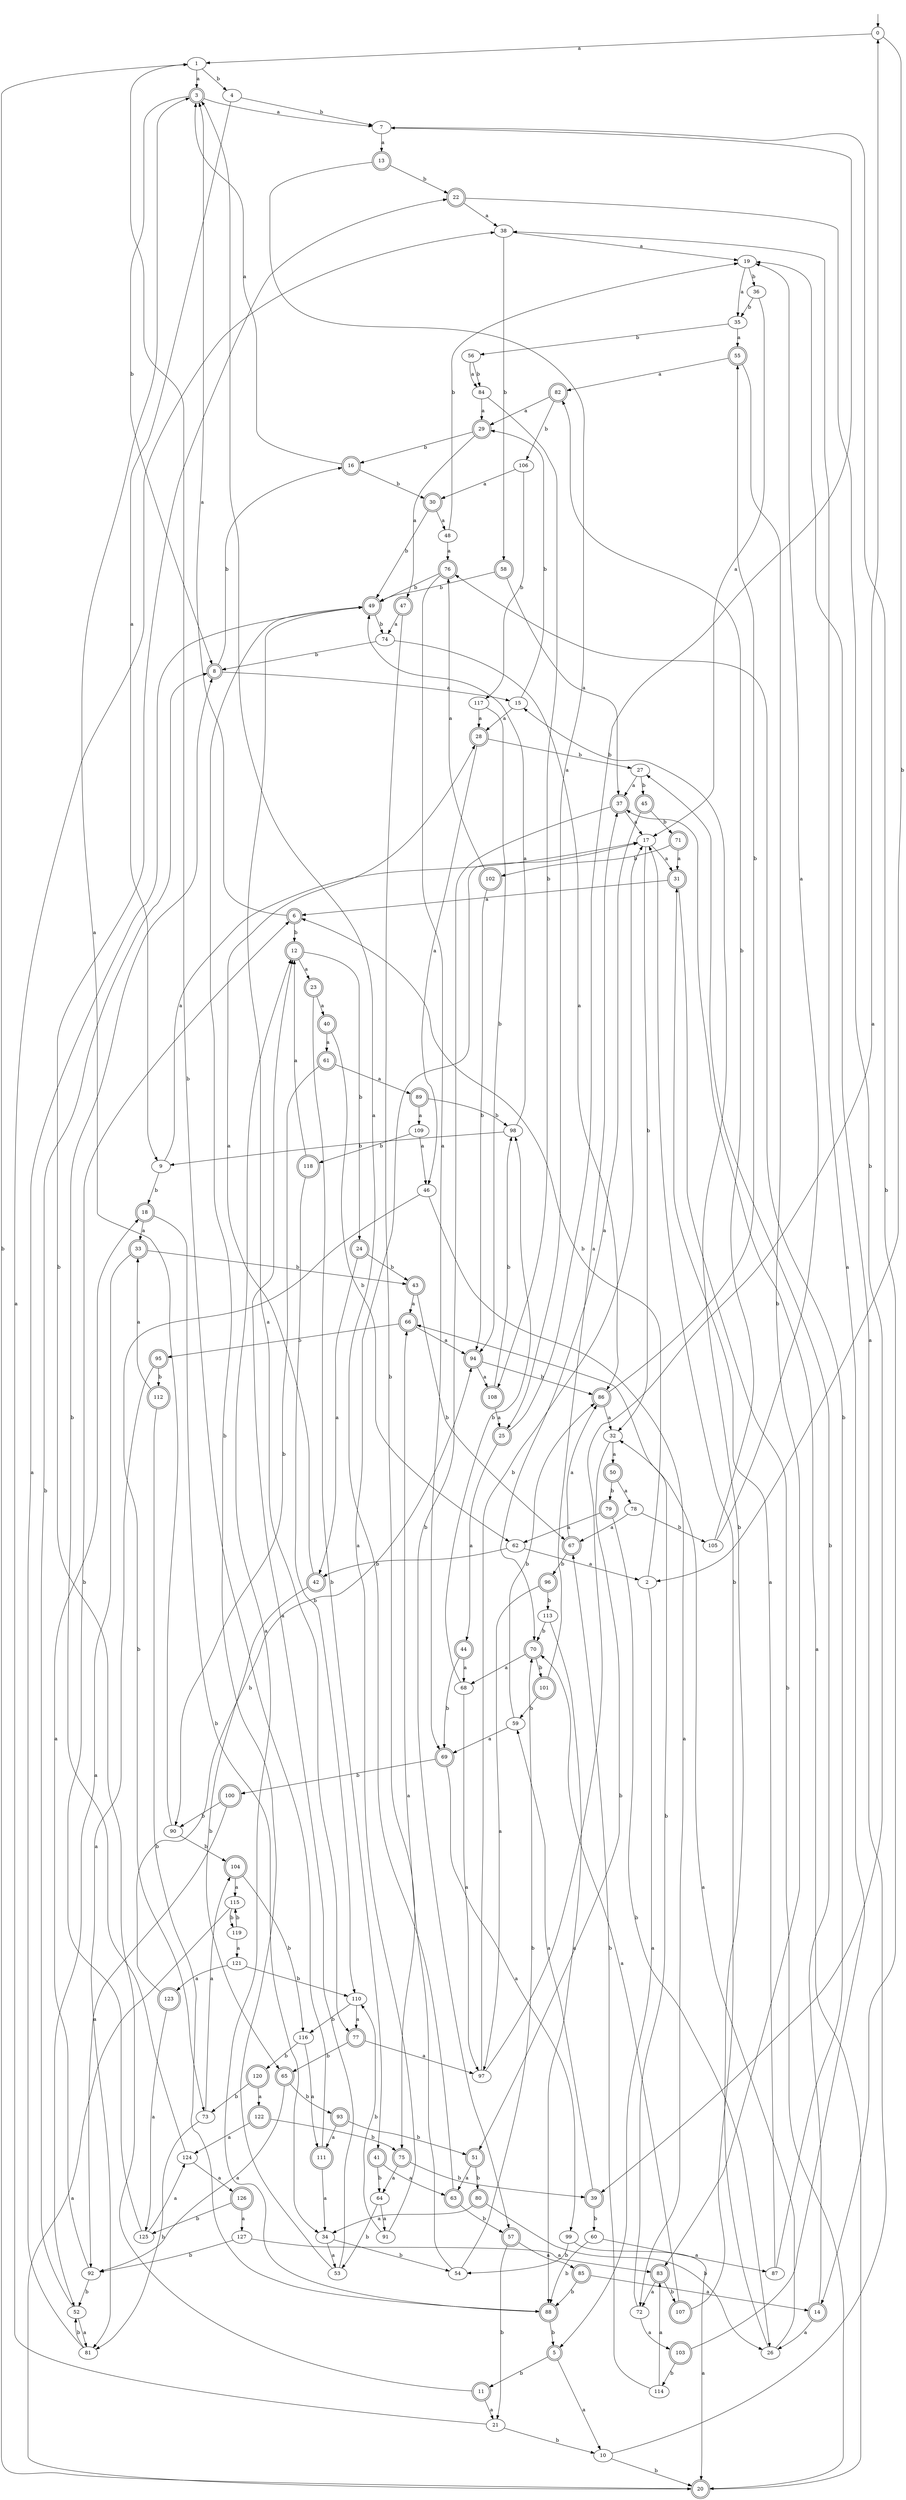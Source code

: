 digraph RandomDFA {
  __start0 [label="", shape=none];
  __start0 -> 0 [label=""];
  0 [shape=circle]
  0 -> 1 [label="a"]
  0 -> 2 [label="b"]
  1
  1 -> 3 [label="a"]
  1 -> 4 [label="b"]
  2
  2 -> 5 [label="a"]
  2 -> 6 [label="b"]
  3 [shape=doublecircle]
  3 -> 7 [label="a"]
  3 -> 8 [label="b"]
  4
  4 -> 9 [label="a"]
  4 -> 7 [label="b"]
  5 [shape=doublecircle]
  5 -> 10 [label="a"]
  5 -> 11 [label="b"]
  6 [shape=doublecircle]
  6 -> 3 [label="a"]
  6 -> 12 [label="b"]
  7
  7 -> 13 [label="a"]
  7 -> 14 [label="b"]
  8 [shape=doublecircle]
  8 -> 15 [label="a"]
  8 -> 16 [label="b"]
  9
  9 -> 17 [label="a"]
  9 -> 18 [label="b"]
  10
  10 -> 19 [label="a"]
  10 -> 20 [label="b"]
  11 [shape=doublecircle]
  11 -> 21 [label="a"]
  11 -> 22 [label="b"]
  12 [shape=doublecircle]
  12 -> 23 [label="a"]
  12 -> 24 [label="b"]
  13 [shape=doublecircle]
  13 -> 25 [label="a"]
  13 -> 22 [label="b"]
  14 [shape=doublecircle]
  14 -> 26 [label="a"]
  14 -> 27 [label="b"]
  15
  15 -> 28 [label="a"]
  15 -> 29 [label="b"]
  16 [shape=doublecircle]
  16 -> 3 [label="a"]
  16 -> 30 [label="b"]
  17
  17 -> 31 [label="a"]
  17 -> 32 [label="b"]
  18 [shape=doublecircle]
  18 -> 33 [label="a"]
  18 -> 34 [label="b"]
  19
  19 -> 35 [label="a"]
  19 -> 36 [label="b"]
  20 [shape=doublecircle]
  20 -> 37 [label="a"]
  20 -> 1 [label="b"]
  21
  21 -> 38 [label="a"]
  21 -> 10 [label="b"]
  22 [shape=doublecircle]
  22 -> 38 [label="a"]
  22 -> 39 [label="b"]
  23 [shape=doublecircle]
  23 -> 40 [label="a"]
  23 -> 41 [label="b"]
  24 [shape=doublecircle]
  24 -> 42 [label="a"]
  24 -> 43 [label="b"]
  25 [shape=doublecircle]
  25 -> 44 [label="a"]
  25 -> 7 [label="b"]
  26
  26 -> 32 [label="a"]
  26 -> 15 [label="b"]
  27
  27 -> 37 [label="a"]
  27 -> 45 [label="b"]
  28 [shape=doublecircle]
  28 -> 46 [label="a"]
  28 -> 27 [label="b"]
  29 [shape=doublecircle]
  29 -> 47 [label="a"]
  29 -> 16 [label="b"]
  30 [shape=doublecircle]
  30 -> 48 [label="a"]
  30 -> 49 [label="b"]
  31 [shape=doublecircle]
  31 -> 6 [label="a"]
  31 -> 20 [label="b"]
  32
  32 -> 50 [label="a"]
  32 -> 51 [label="b"]
  33 [shape=doublecircle]
  33 -> 52 [label="a"]
  33 -> 43 [label="b"]
  34
  34 -> 53 [label="a"]
  34 -> 54 [label="b"]
  35
  35 -> 55 [label="a"]
  35 -> 56 [label="b"]
  36
  36 -> 17 [label="a"]
  36 -> 35 [label="b"]
  37 [shape=doublecircle]
  37 -> 17 [label="a"]
  37 -> 57 [label="b"]
  38
  38 -> 19 [label="a"]
  38 -> 58 [label="b"]
  39 [shape=doublecircle]
  39 -> 59 [label="a"]
  39 -> 60 [label="b"]
  40 [shape=doublecircle]
  40 -> 61 [label="a"]
  40 -> 62 [label="b"]
  41 [shape=doublecircle]
  41 -> 63 [label="a"]
  41 -> 64 [label="b"]
  42 [shape=doublecircle]
  42 -> 28 [label="a"]
  42 -> 65 [label="b"]
  43 [shape=doublecircle]
  43 -> 66 [label="a"]
  43 -> 67 [label="b"]
  44 [shape=doublecircle]
  44 -> 68 [label="a"]
  44 -> 69 [label="b"]
  45 [shape=doublecircle]
  45 -> 70 [label="a"]
  45 -> 71 [label="b"]
  46
  46 -> 72 [label="a"]
  46 -> 73 [label="b"]
  47 [shape=doublecircle]
  47 -> 74 [label="a"]
  47 -> 75 [label="b"]
  48
  48 -> 76 [label="a"]
  48 -> 19 [label="b"]
  49 [shape=doublecircle]
  49 -> 77 [label="a"]
  49 -> 74 [label="b"]
  50 [shape=doublecircle]
  50 -> 78 [label="a"]
  50 -> 79 [label="b"]
  51 [shape=doublecircle]
  51 -> 63 [label="a"]
  51 -> 80 [label="b"]
  52
  52 -> 81 [label="a"]
  52 -> 8 [label="b"]
  53
  53 -> 12 [label="a"]
  53 -> 49 [label="b"]
  54
  54 -> 66 [label="a"]
  54 -> 70 [label="b"]
  55 [shape=doublecircle]
  55 -> 82 [label="a"]
  55 -> 83 [label="b"]
  56
  56 -> 84 [label="a"]
  56 -> 84 [label="b"]
  57 [shape=doublecircle]
  57 -> 85 [label="a"]
  57 -> 21 [label="b"]
  58 [shape=doublecircle]
  58 -> 37 [label="a"]
  58 -> 49 [label="b"]
  59
  59 -> 69 [label="a"]
  59 -> 86 [label="b"]
  60
  60 -> 87 [label="a"]
  60 -> 88 [label="b"]
  61 [shape=doublecircle]
  61 -> 89 [label="a"]
  61 -> 90 [label="b"]
  62
  62 -> 2 [label="a"]
  62 -> 42 [label="b"]
  63 [shape=doublecircle]
  63 -> 3 [label="a"]
  63 -> 57 [label="b"]
  64
  64 -> 91 [label="a"]
  64 -> 53 [label="b"]
  65 [shape=doublecircle]
  65 -> 92 [label="a"]
  65 -> 93 [label="b"]
  66 [shape=doublecircle]
  66 -> 94 [label="a"]
  66 -> 95 [label="b"]
  67 [shape=doublecircle]
  67 -> 86 [label="a"]
  67 -> 96 [label="b"]
  68
  68 -> 97 [label="a"]
  68 -> 98 [label="b"]
  69 [shape=doublecircle]
  69 -> 99 [label="a"]
  69 -> 100 [label="b"]
  70 [shape=doublecircle]
  70 -> 68 [label="a"]
  70 -> 101 [label="b"]
  71 [shape=doublecircle]
  71 -> 31 [label="a"]
  71 -> 102 [label="b"]
  72
  72 -> 103 [label="a"]
  72 -> 66 [label="b"]
  73
  73 -> 104 [label="a"]
  73 -> 81 [label="b"]
  74
  74 -> 86 [label="a"]
  74 -> 8 [label="b"]
  75 [shape=doublecircle]
  75 -> 64 [label="a"]
  75 -> 39 [label="b"]
  76 [shape=doublecircle]
  76 -> 69 [label="a"]
  76 -> 49 [label="b"]
  77 [shape=doublecircle]
  77 -> 97 [label="a"]
  77 -> 65 [label="b"]
  78
  78 -> 67 [label="a"]
  78 -> 105 [label="b"]
  79 [shape=doublecircle]
  79 -> 62 [label="a"]
  79 -> 26 [label="b"]
  80 [shape=doublecircle]
  80 -> 34 [label="a"]
  80 -> 26 [label="b"]
  81
  81 -> 49 [label="a"]
  81 -> 52 [label="b"]
  82 [shape=doublecircle]
  82 -> 29 [label="a"]
  82 -> 106 [label="b"]
  83 [shape=doublecircle]
  83 -> 72 [label="a"]
  83 -> 107 [label="b"]
  84
  84 -> 29 [label="a"]
  84 -> 108 [label="b"]
  85 [shape=doublecircle]
  85 -> 14 [label="a"]
  85 -> 88 [label="b"]
  86 [shape=doublecircle]
  86 -> 32 [label="a"]
  86 -> 55 [label="b"]
  87
  87 -> 31 [label="a"]
  87 -> 76 [label="b"]
  88 [shape=doublecircle]
  88 -> 12 [label="a"]
  88 -> 5 [label="b"]
  89 [shape=doublecircle]
  89 -> 109 [label="a"]
  89 -> 98 [label="b"]
  90
  90 -> 3 [label="a"]
  90 -> 104 [label="b"]
  91
  91 -> 17 [label="a"]
  91 -> 110 [label="b"]
  92
  92 -> 18 [label="a"]
  92 -> 52 [label="b"]
  93 [shape=doublecircle]
  93 -> 111 [label="a"]
  93 -> 51 [label="b"]
  94 [shape=doublecircle]
  94 -> 108 [label="a"]
  94 -> 86 [label="b"]
  95 [shape=doublecircle]
  95 -> 81 [label="a"]
  95 -> 112 [label="b"]
  96 [shape=doublecircle]
  96 -> 97 [label="a"]
  96 -> 113 [label="b"]
  97
  97 -> 0 [label="a"]
  97 -> 17 [label="b"]
  98
  98 -> 49 [label="a"]
  98 -> 9 [label="b"]
  99
  99 -> 20 [label="a"]
  99 -> 54 [label="b"]
  100 [shape=doublecircle]
  100 -> 92 [label="a"]
  100 -> 90 [label="b"]
  101 [shape=doublecircle]
  101 -> 37 [label="a"]
  101 -> 59 [label="b"]
  102 [shape=doublecircle]
  102 -> 76 [label="a"]
  102 -> 94 [label="b"]
  103 [shape=doublecircle]
  103 -> 38 [label="a"]
  103 -> 114 [label="b"]
  104 [shape=doublecircle]
  104 -> 115 [label="a"]
  104 -> 116 [label="b"]
  105
  105 -> 19 [label="a"]
  105 -> 82 [label="b"]
  106
  106 -> 30 [label="a"]
  106 -> 117 [label="b"]
  107 [shape=doublecircle]
  107 -> 70 [label="a"]
  107 -> 17 [label="b"]
  108 [shape=doublecircle]
  108 -> 25 [label="a"]
  108 -> 98 [label="b"]
  109
  109 -> 46 [label="a"]
  109 -> 118 [label="b"]
  110
  110 -> 77 [label="a"]
  110 -> 116 [label="b"]
  111 [shape=doublecircle]
  111 -> 34 [label="a"]
  111 -> 1 [label="b"]
  112 [shape=doublecircle]
  112 -> 33 [label="a"]
  112 -> 88 [label="b"]
  113
  113 -> 88 [label="a"]
  113 -> 70 [label="b"]
  114
  114 -> 83 [label="a"]
  114 -> 67 [label="b"]
  115
  115 -> 20 [label="a"]
  115 -> 119 [label="b"]
  116
  116 -> 111 [label="a"]
  116 -> 120 [label="b"]
  117
  117 -> 28 [label="a"]
  117 -> 94 [label="b"]
  118 [shape=doublecircle]
  118 -> 12 [label="a"]
  118 -> 110 [label="b"]
  119
  119 -> 121 [label="a"]
  119 -> 115 [label="b"]
  120 [shape=doublecircle]
  120 -> 122 [label="a"]
  120 -> 73 [label="b"]
  121
  121 -> 123 [label="a"]
  121 -> 110 [label="b"]
  122 [shape=doublecircle]
  122 -> 124 [label="a"]
  122 -> 75 [label="b"]
  123 [shape=doublecircle]
  123 -> 125 [label="a"]
  123 -> 94 [label="b"]
  124
  124 -> 126 [label="a"]
  124 -> 8 [label="b"]
  125
  125 -> 124 [label="a"]
  125 -> 6 [label="b"]
  126 [shape=doublecircle]
  126 -> 127 [label="a"]
  126 -> 125 [label="b"]
  127
  127 -> 83 [label="a"]
  127 -> 92 [label="b"]
}
